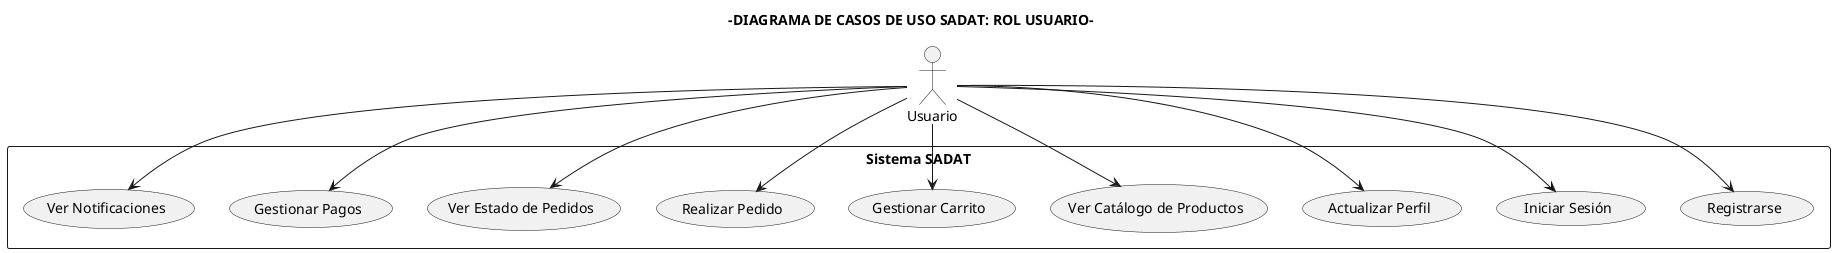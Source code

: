 @startuml
title -DIAGRAMA DE CASOS DE USO SADAT: ROL USUARIO-

actor Usuario

rectangle "Sistema SADAT" {
  usecase "Registrarse" as UC1
  usecase "Iniciar Sesión" as UC2
  usecase "Actualizar Perfil" as UC3
  usecase "Ver Catálogo de Productos" as UC4
  usecase "Gestionar Carrito" as UC5
  usecase "Realizar Pedido" as UC6
  usecase "Ver Estado de Pedidos" as UC7
  usecase "Gestionar Pagos" as UC8
  usecase "Ver Notificaciones" as UC9
}

Usuario --> UC1
Usuario --> UC2
Usuario --> UC3
Usuario --> UC4
Usuario --> UC5
Usuario --> UC6
Usuario --> UC7
Usuario --> UC8
Usuario --> UC9

@enduml